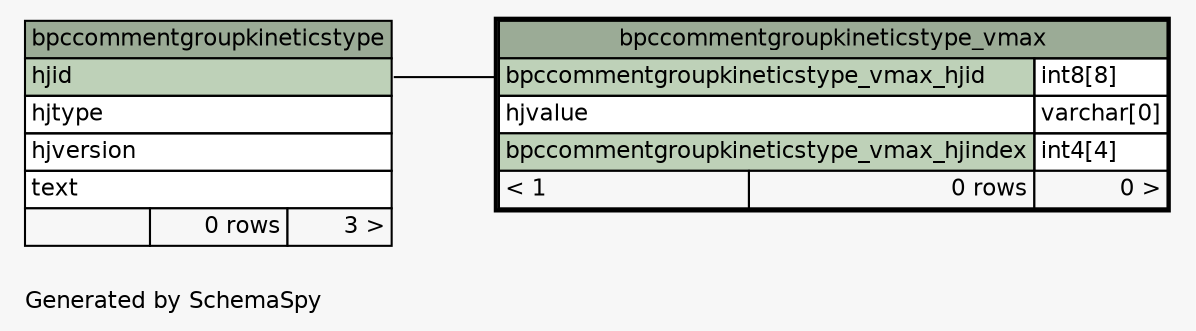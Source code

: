 // dot 2.22.2 on Windows Vista 6.0
// SchemaSpy rev 536
digraph "oneDegreeRelationshipsDiagram" {
  graph [
    rankdir="RL"
    bgcolor="#f7f7f7"
    label="\nGenerated by SchemaSpy"
    labeljust="l"
    nodesep="0.18"
    ranksep="0.46"
    fontname="Helvetica"
    fontsize="11"
  ];
  node [
    fontname="Helvetica"
    fontsize="11"
    shape="plaintext"
  ];
  edge [
    arrowsize="0.8"
  ];
  "bpccommentgroupkineticstype_vmax":"bpccommentgroupkineticstype_vmax_hjid":w -> "bpccommentgroupkineticstype":"hjid":e [arrowhead=none arrowtail=crowodot];
  "bpccommentgroupkineticstype" [
    label=<
    <TABLE BORDER="0" CELLBORDER="1" CELLSPACING="0" BGCOLOR="#ffffff">
      <TR><TD COLSPAN="3" BGCOLOR="#9bab96" ALIGN="CENTER">bpccommentgroupkineticstype</TD></TR>
      <TR><TD PORT="hjid" COLSPAN="3" BGCOLOR="#bed1b8" ALIGN="LEFT">hjid</TD></TR>
      <TR><TD PORT="hjtype" COLSPAN="3" ALIGN="LEFT">hjtype</TD></TR>
      <TR><TD PORT="hjversion" COLSPAN="3" ALIGN="LEFT">hjversion</TD></TR>
      <TR><TD PORT="text" COLSPAN="3" ALIGN="LEFT">text</TD></TR>
      <TR><TD ALIGN="LEFT" BGCOLOR="#f7f7f7">  </TD><TD ALIGN="RIGHT" BGCOLOR="#f7f7f7">0 rows</TD><TD ALIGN="RIGHT" BGCOLOR="#f7f7f7">3 &gt;</TD></TR>
    </TABLE>>
    URL="bpccommentgroupkineticstype.html"
    tooltip="bpccommentgroupkineticstype"
  ];
  "bpccommentgroupkineticstype_vmax" [
    label=<
    <TABLE BORDER="2" CELLBORDER="1" CELLSPACING="0" BGCOLOR="#ffffff">
      <TR><TD COLSPAN="3" BGCOLOR="#9bab96" ALIGN="CENTER">bpccommentgroupkineticstype_vmax</TD></TR>
      <TR><TD PORT="bpccommentgroupkineticstype_vmax_hjid" COLSPAN="2" BGCOLOR="#bed1b8" ALIGN="LEFT">bpccommentgroupkineticstype_vmax_hjid</TD><TD PORT="bpccommentgroupkineticstype_vmax_hjid.type" ALIGN="LEFT">int8[8]</TD></TR>
      <TR><TD PORT="hjvalue" COLSPAN="2" ALIGN="LEFT">hjvalue</TD><TD PORT="hjvalue.type" ALIGN="LEFT">varchar[0]</TD></TR>
      <TR><TD PORT="bpccommentgroupkineticstype_vmax_hjindex" COLSPAN="2" BGCOLOR="#bed1b8" ALIGN="LEFT">bpccommentgroupkineticstype_vmax_hjindex</TD><TD PORT="bpccommentgroupkineticstype_vmax_hjindex.type" ALIGN="LEFT">int4[4]</TD></TR>
      <TR><TD ALIGN="LEFT" BGCOLOR="#f7f7f7">&lt; 1</TD><TD ALIGN="RIGHT" BGCOLOR="#f7f7f7">0 rows</TD><TD ALIGN="RIGHT" BGCOLOR="#f7f7f7">0 &gt;</TD></TR>
    </TABLE>>
    URL="bpccommentgroupkineticstype_vmax.html"
    tooltip="bpccommentgroupkineticstype_vmax"
  ];
}
